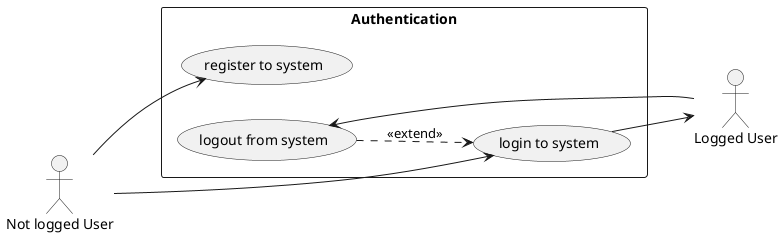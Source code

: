 @startuml usecase-authentication
left to right direction
actor "Not logged User" as guest
actor "Logged User" as user 

rectangle Authentication {
  usecase "register to system" as register
  usecase "login to system" as login
  usecase "logout from system" as logout
}

guest --> register
guest --> login
user --> logout
logout ..> login : <<extend>>
login --> user

@enduml